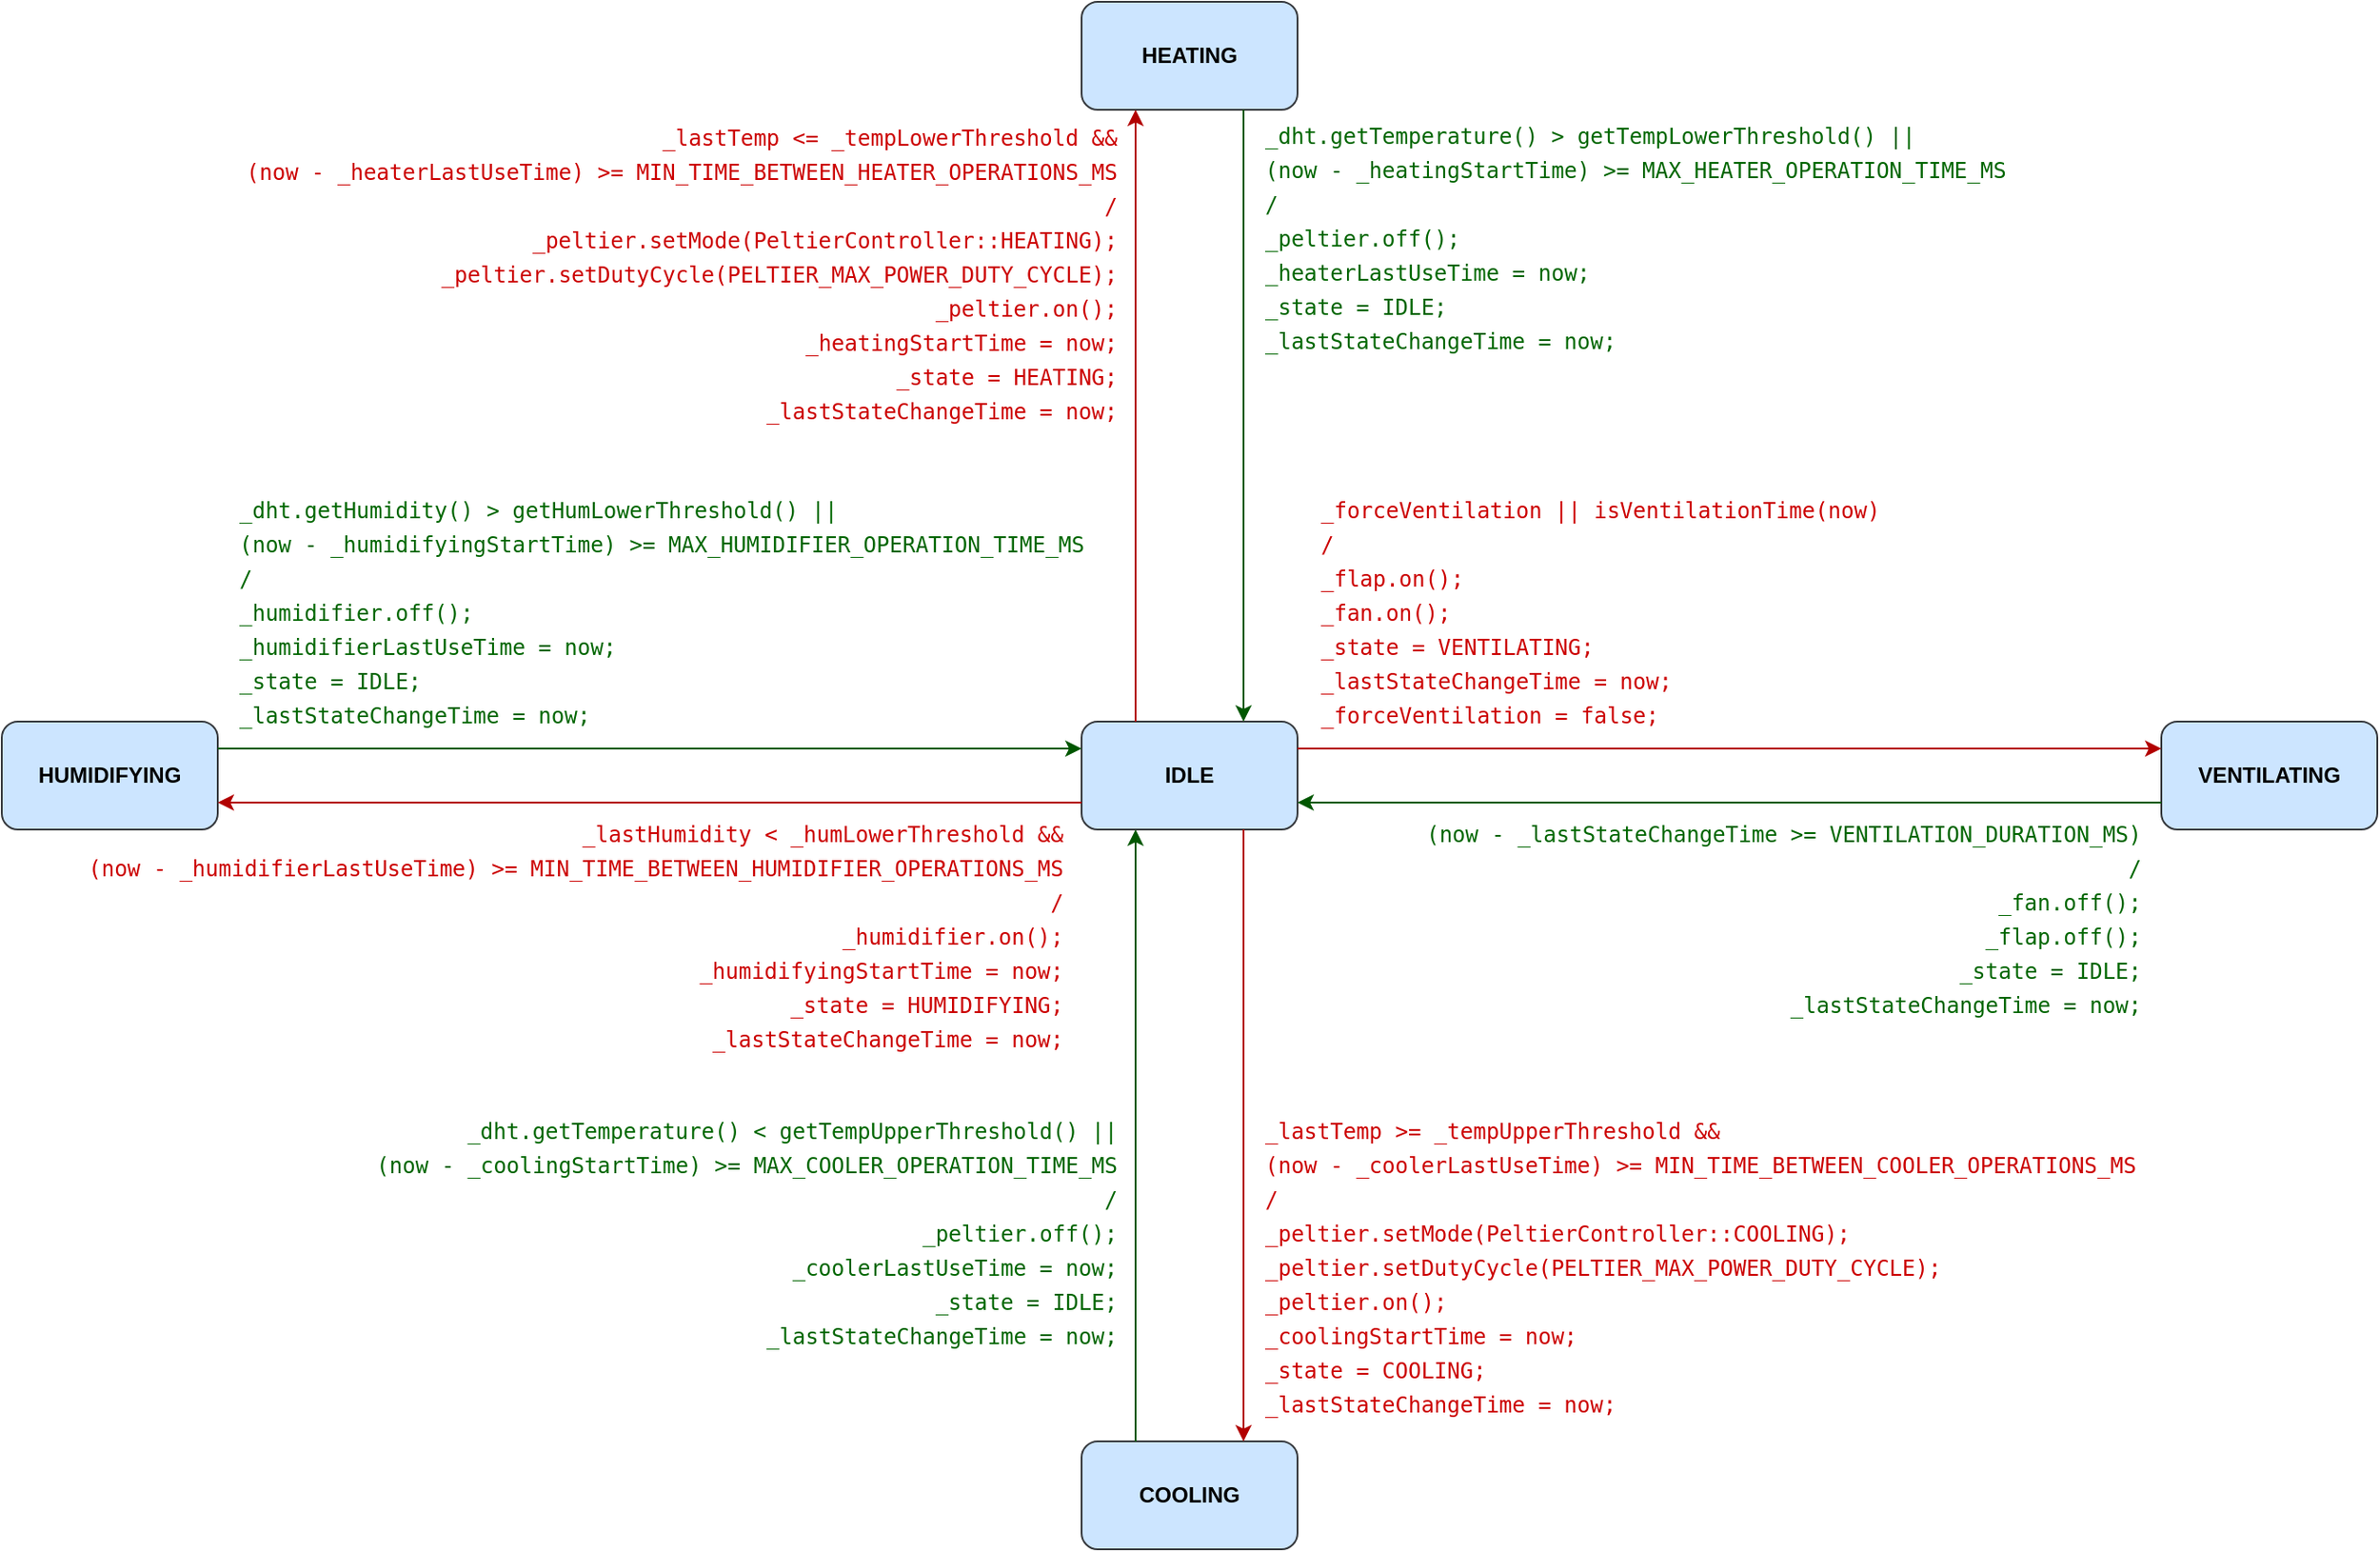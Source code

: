 <mxfile version="27.0.5">
  <diagram name="Page-1" id="0ouRcPtObN_wQ98IP1Oh">
    <mxGraphModel dx="2422" dy="2296" grid="1" gridSize="10" guides="1" tooltips="1" connect="1" arrows="1" fold="1" page="1" pageScale="1" pageWidth="850" pageHeight="1100" math="0" shadow="0">
      <root>
        <mxCell id="0" />
        <mxCell id="1" parent="0" />
        <mxCell id="rywL7MJu8Erwyj4a9i6U-1" value="&lt;font style=&quot;color: rgb(0, 0, 0);&quot;&gt;IDLE&lt;/font&gt;" style="rounded=1;whiteSpace=wrap;html=1;fillColor=#cce5ff;strokeColor=#36393d;fontStyle=1" parent="1" vertex="1">
          <mxGeometry x="555" y="100" width="120" height="60" as="geometry" />
        </mxCell>
        <mxCell id="rywL7MJu8Erwyj4a9i6U-2" value="&lt;font style=&quot;color: rgb(0, 0, 0);&quot;&gt;HUMIDIFYING&lt;/font&gt;" style="rounded=1;whiteSpace=wrap;html=1;fillColor=#cce5ff;strokeColor=#36393d;fontStyle=1" parent="1" vertex="1">
          <mxGeometry x="-45" y="100" width="120" height="60" as="geometry" />
        </mxCell>
        <mxCell id="rywL7MJu8Erwyj4a9i6U-3" value="&lt;font style=&quot;color: rgb(0, 0, 0);&quot;&gt;COOLING&lt;/font&gt;" style="rounded=1;whiteSpace=wrap;html=1;fillColor=#cce5ff;strokeColor=#36393d;fontStyle=1" parent="1" vertex="1">
          <mxGeometry x="555" y="500" width="120" height="60" as="geometry" />
        </mxCell>
        <mxCell id="rywL7MJu8Erwyj4a9i6U-4" value="&lt;font style=&quot;color: rgb(0, 0, 0);&quot;&gt;HEATING&lt;/font&gt;" style="rounded=1;whiteSpace=wrap;html=1;fillColor=#cce5ff;strokeColor=#36393d;fontStyle=1" parent="1" vertex="1">
          <mxGeometry x="555" y="-300" width="120" height="60" as="geometry" />
        </mxCell>
        <mxCell id="rywL7MJu8Erwyj4a9i6U-5" value="&lt;font style=&quot;color: rgb(0, 0, 0);&quot;&gt;VENTILATING&lt;/font&gt;" style="rounded=1;whiteSpace=wrap;html=1;fillColor=#cce5ff;strokeColor=#36393d;fontStyle=1" parent="1" vertex="1">
          <mxGeometry x="1155" y="100" width="120" height="60" as="geometry" />
        </mxCell>
        <mxCell id="rywL7MJu8Erwyj4a9i6U-7" value="" style="endArrow=classic;html=1;rounded=0;exitX=1;exitY=0.25;exitDx=0;exitDy=0;entryX=0;entryY=0.25;entryDx=0;entryDy=0;fillColor=#e51400;strokeColor=#B20000;" parent="1" source="rywL7MJu8Erwyj4a9i6U-1" target="rywL7MJu8Erwyj4a9i6U-5" edge="1">
          <mxGeometry width="50" height="50" relative="1" as="geometry">
            <mxPoint x="675" y="90" as="sourcePoint" />
            <mxPoint x="1075" y="90" as="targetPoint" />
          </mxGeometry>
        </mxCell>
        <mxCell id="5xQOcERZIxtagGMFa1CP-1" value="&lt;div style=&quot;font-family: &amp;quot;Droid Sans Mono&amp;quot;, &amp;quot;monospace&amp;quot;, monospace; line-height: 19px; white-space-collapse: preserve;&quot;&gt;&lt;font style=&quot;font-size: 12px;&quot;&gt;_forceVentilation &lt;span style=&quot;&quot;&gt;||&lt;/span&gt; &lt;span style=&quot;&quot;&gt;isVentilationTime&lt;/span&gt;(now)&lt;/font&gt;&lt;/div&gt;&lt;div style=&quot;font-family: &amp;quot;Droid Sans Mono&amp;quot;, &amp;quot;monospace&amp;quot;, monospace; line-height: 19px; white-space-collapse: preserve;&quot;&gt;&lt;font style=&quot;font-size: 12px;&quot;&gt;/&lt;/font&gt;&lt;/div&gt;&lt;div style=&quot;font-family: &amp;quot;Droid Sans Mono&amp;quot;, &amp;quot;monospace&amp;quot;, monospace; line-height: 19px; white-space-collapse: preserve;&quot;&gt;&lt;div style=&quot;line-height: 19px;&quot;&gt;&lt;div style=&quot;&quot;&gt;&lt;font style=&quot;font-size: 12px;&quot;&gt;&lt;span style=&quot;&quot;&gt;_flap&lt;/span&gt;.&lt;span style=&quot;&quot;&gt;on&lt;/span&gt;();&lt;/font&gt;&lt;/div&gt;&lt;div style=&quot;&quot;&gt;&lt;font style=&quot;font-size: 12px;&quot;&gt;&lt;span style=&quot;&quot;&gt;_fan&lt;/span&gt;.&lt;span style=&quot;&quot;&gt;on&lt;/span&gt;();&lt;/font&gt;&lt;/div&gt;&lt;div style=&quot;&quot;&gt;&lt;font style=&quot;font-size: 12px;&quot;&gt;_state &lt;span style=&quot;&quot;&gt;=&lt;/span&gt; VENTILATING;&lt;/font&gt;&lt;/div&gt;&lt;div style=&quot;&quot;&gt;&lt;font style=&quot;font-size: 12px;&quot;&gt;_lastStateChangeTime &lt;span style=&quot;&quot;&gt;=&lt;/span&gt; now;&lt;/font&gt;&lt;/div&gt;&lt;div style=&quot;&quot;&gt;&lt;font style=&quot;font-size: 12px;&quot;&gt;_forceVentilation &lt;span style=&quot;&quot;&gt;=&lt;/span&gt; &lt;span style=&quot;&quot;&gt;false&lt;/span&gt;;&lt;/font&gt;&lt;/div&gt;&lt;/div&gt;&lt;/div&gt;" style="edgeLabel;html=1;align=left;verticalAlign=middle;resizable=0;points=[];fontSize=10;labelBackgroundColor=none;fontColor=#CC0000;" vertex="1" connectable="0" parent="rywL7MJu8Erwyj4a9i6U-7">
          <mxGeometry x="0.128" y="3" relative="1" as="geometry">
            <mxPoint x="-260" y="-72" as="offset" />
          </mxGeometry>
        </mxCell>
        <mxCell id="rywL7MJu8Erwyj4a9i6U-8" value="" style="endArrow=classic;html=1;rounded=0;exitX=0;exitY=0.75;exitDx=0;exitDy=0;entryX=1;entryY=0.75;entryDx=0;entryDy=0;fillColor=#008a00;strokeColor=#005700;" parent="1" source="rywL7MJu8Erwyj4a9i6U-5" target="rywL7MJu8Erwyj4a9i6U-1" edge="1">
          <mxGeometry width="50" height="50" relative="1" as="geometry">
            <mxPoint x="595" y="150" as="sourcePoint" />
            <mxPoint x="645" y="100" as="targetPoint" />
          </mxGeometry>
        </mxCell>
        <mxCell id="5xQOcERZIxtagGMFa1CP-8" value="&lt;div style=&quot;font-family: &amp;quot;Droid Sans Mono&amp;quot;, &amp;quot;monospace&amp;quot;, monospace; line-height: 19px; white-space-collapse: preserve;&quot;&gt;&lt;div style=&quot;&quot;&gt;&lt;font style=&quot;font-size: 12px;&quot;&gt;(now &lt;span&gt;-&lt;/span&gt; _lastStateChangeTime &lt;span&gt;&amp;gt;=&lt;/span&gt; VENTILATION_DURATION_MS)&lt;/font&gt;&lt;/div&gt;&lt;div style=&quot;&quot;&gt;&lt;font style=&quot;font-size: 12px;&quot;&gt;/&lt;/font&gt;&lt;/div&gt;&lt;div style=&quot;&quot;&gt;&lt;font style=&quot;font-size: 12px;&quot;&gt;                &lt;span&gt;_fan&lt;/span&gt;.&lt;span&gt;off&lt;/span&gt;();&lt;/font&gt;&lt;/div&gt;&lt;div style=&quot;&quot;&gt;&lt;font style=&quot;font-size: 12px;&quot;&gt;                &lt;span&gt;_flap&lt;/span&gt;.&lt;span&gt;off&lt;/span&gt;();&lt;/font&gt;&lt;/div&gt;&lt;div style=&quot;&quot;&gt;&lt;font style=&quot;font-size: 12px;&quot;&gt;                _state &lt;span&gt;=&lt;/span&gt; IDLE;&lt;/font&gt;&lt;/div&gt;&lt;div style=&quot;&quot;&gt;&lt;font style=&quot;font-size: 12px;&quot;&gt;                _lastStateChangeTime &lt;span&gt;=&lt;/span&gt; now;&lt;/font&gt;&lt;/div&gt;&lt;/div&gt;" style="edgeLabel;html=1;align=right;verticalAlign=middle;resizable=0;points=[];labelBackgroundColor=none;fontColor=#006600;" vertex="1" connectable="0" parent="rywL7MJu8Erwyj4a9i6U-8">
          <mxGeometry x="-0.742" y="3" relative="1" as="geometry">
            <mxPoint x="51" y="62" as="offset" />
          </mxGeometry>
        </mxCell>
        <mxCell id="rywL7MJu8Erwyj4a9i6U-11" value="" style="endArrow=classic;html=1;rounded=0;exitX=0.75;exitY=1;exitDx=0;exitDy=0;entryX=0.75;entryY=0;entryDx=0;entryDy=0;fillColor=#008a00;strokeColor=#005700;" parent="1" source="rywL7MJu8Erwyj4a9i6U-4" target="rywL7MJu8Erwyj4a9i6U-1" edge="1">
          <mxGeometry width="50" height="50" relative="1" as="geometry">
            <mxPoint x="595" y="40" as="sourcePoint" />
            <mxPoint x="645" y="-10" as="targetPoint" />
          </mxGeometry>
        </mxCell>
        <mxCell id="5xQOcERZIxtagGMFa1CP-10" value="&lt;div style=&quot;font-family: &amp;quot;Droid Sans Mono&amp;quot;, &amp;quot;monospace&amp;quot;, monospace; line-height: 19px; white-space-collapse: preserve;&quot;&gt;&lt;div style=&quot;&quot;&gt;&lt;font style=&quot;font-size: 12px;&quot;&gt;&lt;span style=&quot;&quot;&gt;_dht&lt;/span&gt;.&lt;span style=&quot;&quot;&gt;getTemperature&lt;/span&gt;() &lt;span style=&quot;&quot;&gt;&amp;gt;&lt;/span&gt; &lt;span style=&quot;&quot;&gt;getTempLowerThreshold&lt;/span&gt;() &lt;span style=&quot;&quot;&gt;||&lt;/span&gt;&lt;/font&gt;&lt;/div&gt;&lt;div style=&quot;&quot;&gt;&lt;font style=&quot;font-size: 12px;&quot;&gt;(now &lt;span style=&quot;&quot;&gt;-&lt;/span&gt; _heatingStartTime) &lt;span style=&quot;&quot;&gt;&amp;gt;=&lt;/span&gt; MAX_HEATER_OPERATION_TIME_MS&lt;/font&gt;&lt;/div&gt;&lt;div style=&quot;&quot;&gt;&lt;font style=&quot;font-size: 12px;&quot;&gt;/&lt;/font&gt;&lt;/div&gt;&lt;div style=&quot;&quot;&gt;&lt;font style=&quot;font-size: 12px;&quot;&gt;&lt;span style=&quot;&quot;&gt;_peltier&lt;/span&gt;.&lt;span style=&quot;&quot;&gt;off&lt;/span&gt;();&lt;/font&gt;&lt;/div&gt;&lt;div style=&quot;&quot;&gt;&lt;font style=&quot;font-size: 12px;&quot;&gt;_heaterLastUseTime &lt;span style=&quot;&quot;&gt;=&lt;/span&gt; now;&lt;/font&gt;&lt;/div&gt;&lt;div style=&quot;&quot;&gt;&lt;font style=&quot;font-size: 12px;&quot;&gt;_state &lt;span style=&quot;&quot;&gt;=&lt;/span&gt; IDLE;&lt;/font&gt;&lt;/div&gt;&lt;div style=&quot;&quot;&gt;&lt;font style=&quot;font-size: 12px;&quot;&gt;_lastStateChangeTime &lt;span style=&quot;&quot;&gt;=&lt;/span&gt; now;&lt;/font&gt;&lt;/div&gt;&lt;/div&gt;" style="edgeLabel;html=1;align=left;verticalAlign=middle;resizable=0;points=[];labelBackgroundColor=none;fontColor=#006600;" vertex="1" connectable="0" parent="rywL7MJu8Erwyj4a9i6U-11">
          <mxGeometry x="-0.583" y="1" relative="1" as="geometry">
            <mxPoint x="9" y="1" as="offset" />
          </mxGeometry>
        </mxCell>
        <mxCell id="rywL7MJu8Erwyj4a9i6U-12" value="" style="endArrow=classic;html=1;rounded=0;entryX=0.25;entryY=1;entryDx=0;entryDy=0;exitX=0.25;exitY=0;exitDx=0;exitDy=0;fillColor=#e51400;strokeColor=#B20000;" parent="1" source="rywL7MJu8Erwyj4a9i6U-1" target="rywL7MJu8Erwyj4a9i6U-4" edge="1">
          <mxGeometry width="50" height="50" relative="1" as="geometry">
            <mxPoint x="595" y="40" as="sourcePoint" />
            <mxPoint x="645" y="-10" as="targetPoint" />
          </mxGeometry>
        </mxCell>
        <mxCell id="5xQOcERZIxtagGMFa1CP-4" value="&lt;div style=&quot;font-family: &amp;quot;Droid Sans Mono&amp;quot;, &amp;quot;monospace&amp;quot;, monospace; line-height: 19px; white-space-collapse: preserve;&quot;&gt;&lt;div style=&quot;&quot;&gt;&lt;font style=&quot;font-size: 12px;&quot;&gt;_lastTemp &lt;span style=&quot;&quot;&gt;&amp;lt;=&lt;/span&gt; _tempLowerThreshold &lt;span style=&quot;&quot;&gt;&amp;amp;&amp;amp;&lt;/span&gt;&lt;/font&gt;&lt;/div&gt;&lt;div style=&quot;&quot;&gt;&lt;font style=&quot;font-size: 12px;&quot;&gt;&lt;span style=&quot;&quot;&gt;(now &lt;/span&gt;&lt;span style=&quot;&quot;&gt;-&lt;/span&gt;&lt;span style=&quot;&quot;&gt; _heaterLastUseTime) &lt;/span&gt;&lt;span style=&quot;&quot;&gt;&amp;gt;=&lt;/span&gt;&lt;span style=&quot;&quot;&gt; MIN_TIME_BETWEEN_HEATER_OPERATIONS_MS&lt;/span&gt;&lt;/font&gt;&lt;/div&gt;&lt;div style=&quot;&quot;&gt;&lt;font style=&quot;font-size: 12px;&quot;&gt;&lt;span style=&quot;&quot;&gt;/&lt;/span&gt;&lt;/font&gt;&lt;/div&gt;&lt;div style=&quot;&quot;&gt;&lt;font style=&quot;font-size: 12px;&quot;&gt;&lt;span style=&quot;&quot;&gt;_peltier&lt;/span&gt;.&lt;span style=&quot;&quot;&gt;setMode&lt;/span&gt;(&lt;span style=&quot;&quot;&gt;PeltierController&lt;/span&gt;::HEATING);&lt;/font&gt;&lt;/div&gt;&lt;div style=&quot;&quot;&gt;&lt;font style=&quot;font-size: 12px;&quot;&gt;&lt;span style=&quot;&quot;&gt;_peltier&lt;/span&gt;.&lt;span style=&quot;&quot;&gt;setDutyCycle&lt;/span&gt;(PELTIER_MAX_POWER_DUTY_CYCLE);&lt;/font&gt;&lt;/div&gt;&lt;div style=&quot;&quot;&gt;&lt;font style=&quot;font-size: 12px;&quot;&gt;&lt;span style=&quot;&quot;&gt;_peltier&lt;/span&gt;.&lt;span style=&quot;&quot;&gt;on&lt;/span&gt;();&lt;/font&gt;&lt;/div&gt;&lt;div style=&quot;&quot;&gt;&lt;font style=&quot;font-size: 12px;&quot;&gt;_heatingStartTime &lt;span style=&quot;&quot;&gt;=&lt;/span&gt; now;&lt;/font&gt;&lt;/div&gt;&lt;div style=&quot;&quot;&gt;&lt;font style=&quot;font-size: 12px;&quot;&gt;_state &lt;span style=&quot;&quot;&gt;=&lt;/span&gt; HEATING;&lt;/font&gt;&lt;/div&gt;&lt;div style=&quot;&quot;&gt;&lt;font style=&quot;font-size: 12px;&quot;&gt;_lastStateChangeTime &lt;span style=&quot;&quot;&gt;=&lt;/span&gt; now;&lt;/font&gt;&lt;/div&gt;&lt;/div&gt;" style="edgeLabel;html=1;align=right;verticalAlign=middle;resizable=0;points=[];labelBackgroundColor=none;fontColor=#CC0000;" vertex="1" connectable="0" parent="rywL7MJu8Erwyj4a9i6U-12">
          <mxGeometry x="-0.267" y="2" relative="1" as="geometry">
            <mxPoint x="-8" y="-124" as="offset" />
          </mxGeometry>
        </mxCell>
        <mxCell id="rywL7MJu8Erwyj4a9i6U-13" value="" style="endArrow=classic;html=1;rounded=0;entryX=0.75;entryY=0;entryDx=0;entryDy=0;exitX=0.75;exitY=1;exitDx=0;exitDy=0;fillColor=#e51400;strokeColor=#B20000;" parent="1" source="rywL7MJu8Erwyj4a9i6U-1" target="rywL7MJu8Erwyj4a9i6U-3" edge="1">
          <mxGeometry width="50" height="50" relative="1" as="geometry">
            <mxPoint x="585" y="210" as="sourcePoint" />
            <mxPoint x="595" y="230" as="targetPoint" />
          </mxGeometry>
        </mxCell>
        <mxCell id="5xQOcERZIxtagGMFa1CP-3" value="&lt;div style=&quot;font-family: &amp;quot;Droid Sans Mono&amp;quot;, &amp;quot;monospace&amp;quot;, monospace; line-height: 19px; white-space-collapse: preserve;&quot;&gt;&lt;div style=&quot;&quot;&gt;&lt;span&gt;&lt;font style=&quot;font-size: 12px;&quot;&gt;_lastTemp &lt;span style=&quot;&quot;&gt;&amp;gt;=&lt;/span&gt; _tempUpperThreshold &lt;span style=&quot;&quot;&gt;&amp;amp;&amp;amp;&lt;/span&gt;&lt;/font&gt;&lt;/span&gt;&lt;/div&gt;&lt;div style=&quot;&quot;&gt;&lt;span&gt;&lt;span style=&quot;font-size: 12px;&quot;&gt;(now &lt;/span&gt;&lt;span style=&quot;font-size: 12px;&quot;&gt;-&lt;/span&gt;&lt;span style=&quot;font-size: 12px;&quot;&gt; _coolerLastUseTime) &lt;/span&gt;&lt;span style=&quot;font-size: 12px;&quot;&gt;&amp;gt;=&lt;/span&gt;&lt;span style=&quot;font-size: 12px;&quot;&gt; MIN_TIME_BETWEEN_COOLER_OPERATIONS_MS&lt;/span&gt;&lt;/span&gt;&lt;/div&gt;&lt;div style=&quot;&quot;&gt;&lt;font style=&quot;font-size: 12px;&quot;&gt;/&lt;/font&gt;&lt;/div&gt;&lt;div style=&quot;&quot;&gt;&lt;font style=&quot;font-size: 12px;&quot;&gt;&lt;span style=&quot;&quot;&gt;_peltier&lt;/span&gt;.&lt;span style=&quot;&quot;&gt;setMode&lt;/span&gt;(&lt;span style=&quot;&quot;&gt;PeltierController&lt;/span&gt;::COOLING);&lt;/font&gt;&lt;/div&gt;&lt;div style=&quot;&quot;&gt;&lt;font style=&quot;font-size: 12px;&quot;&gt;&lt;span style=&quot;&quot;&gt;_peltier&lt;/span&gt;.&lt;span style=&quot;&quot;&gt;setDutyCycle&lt;/span&gt;(PELTIER_MAX_POWER_DUTY_CYCLE);&lt;/font&gt;&lt;/div&gt;&lt;div style=&quot;&quot;&gt;&lt;font style=&quot;font-size: 12px;&quot;&gt;&lt;span style=&quot;&quot;&gt;_peltier&lt;/span&gt;.&lt;span style=&quot;&quot;&gt;on&lt;/span&gt;();&lt;/font&gt;&lt;/div&gt;&lt;div style=&quot;&quot;&gt;&lt;font style=&quot;font-size: 12px;&quot;&gt;_coolingStartTime &lt;span style=&quot;&quot;&gt;=&lt;/span&gt; now;&lt;/font&gt;&lt;/div&gt;&lt;div style=&quot;&quot;&gt;&lt;font style=&quot;font-size: 12px;&quot;&gt;_state &lt;span style=&quot;&quot;&gt;=&lt;/span&gt; COOLING;&lt;/font&gt;&lt;/div&gt;&lt;div style=&quot;&quot;&gt;&lt;font style=&quot;font-size: 12px;&quot;&gt;_lastStateChangeTime &lt;span style=&quot;&quot;&gt;=&lt;/span&gt; now;&lt;/font&gt;&lt;/div&gt;&lt;/div&gt;" style="edgeLabel;html=1;align=left;verticalAlign=middle;resizable=0;points=[];labelBackgroundColor=none;fontColor=#CC0000;" vertex="1" connectable="0" parent="rywL7MJu8Erwyj4a9i6U-13">
          <mxGeometry x="-0.348" y="4" relative="1" as="geometry">
            <mxPoint x="6" y="133" as="offset" />
          </mxGeometry>
        </mxCell>
        <mxCell id="rywL7MJu8Erwyj4a9i6U-14" value="" style="endArrow=classic;html=1;rounded=0;exitX=0.25;exitY=0;exitDx=0;exitDy=0;entryX=0.25;entryY=1;entryDx=0;entryDy=0;fillColor=#008a00;strokeColor=#005700;" parent="1" source="rywL7MJu8Erwyj4a9i6U-3" target="rywL7MJu8Erwyj4a9i6U-1" edge="1">
          <mxGeometry width="50" height="50" relative="1" as="geometry">
            <mxPoint x="585" y="220" as="sourcePoint" />
            <mxPoint x="635" y="170" as="targetPoint" />
          </mxGeometry>
        </mxCell>
        <mxCell id="5xQOcERZIxtagGMFa1CP-9" value="&lt;div style=&quot;font-family: &amp;quot;Droid Sans Mono&amp;quot;, &amp;quot;monospace&amp;quot;, monospace; line-height: 19px; white-space-collapse: preserve;&quot;&gt;&lt;div style=&quot;&quot;&gt;&lt;font style=&quot;font-size: 12px;&quot;&gt;&lt;span style=&quot;&quot;&gt;_dht&lt;/span&gt;.&lt;span style=&quot;&quot;&gt;getTemperature&lt;/span&gt;() &lt;span style=&quot;&quot;&gt;&amp;lt;&lt;/span&gt; &lt;span style=&quot;&quot;&gt;getTempUpperThreshold&lt;/span&gt;() &lt;span style=&quot;&quot;&gt;||&lt;/span&gt;&lt;/font&gt;&lt;/div&gt;&lt;div style=&quot;&quot;&gt;&lt;font style=&quot;font-size: 12px;&quot;&gt;                (now &lt;span style=&quot;&quot;&gt;-&lt;/span&gt; _coolingStartTime) &lt;span style=&quot;&quot;&gt;&amp;gt;=&lt;/span&gt; MAX_COOLER_OPERATION_TIME_MS&lt;/font&gt;&lt;/div&gt;&lt;div style=&quot;&quot;&gt;&lt;font style=&quot;font-size: 12px;&quot;&gt;/&lt;/font&gt;&lt;/div&gt;&lt;div style=&quot;&quot;&gt;&lt;font style=&quot;font-size: 12px;&quot;&gt;                &lt;span style=&quot;&quot;&gt;_peltier&lt;/span&gt;.&lt;span style=&quot;&quot;&gt;off&lt;/span&gt;();&lt;/font&gt;&lt;/div&gt;&lt;div style=&quot;&quot;&gt;&lt;font style=&quot;font-size: 12px;&quot;&gt;                _coolerLastUseTime &lt;span style=&quot;&quot;&gt;=&lt;/span&gt; now;&lt;/font&gt;&lt;/div&gt;&lt;div style=&quot;&quot;&gt;&lt;font style=&quot;font-size: 12px;&quot;&gt;                _state &lt;span style=&quot;&quot;&gt;=&lt;/span&gt; IDLE;&lt;/font&gt;&lt;/div&gt;&lt;div style=&quot;&quot;&gt;&lt;font style=&quot;font-size: 12px;&quot;&gt;                _lastStateChangeTime &lt;span style=&quot;&quot;&gt;=&lt;/span&gt; now;&lt;/font&gt;&lt;/div&gt;&lt;/div&gt;" style="edgeLabel;html=1;align=right;verticalAlign=middle;resizable=0;points=[];labelBackgroundColor=none;fontColor=#006600;" vertex="1" connectable="0" parent="rywL7MJu8Erwyj4a9i6U-14">
          <mxGeometry x="-0.422" y="-2" relative="1" as="geometry">
            <mxPoint x="-12" y="-17" as="offset" />
          </mxGeometry>
        </mxCell>
        <mxCell id="rywL7MJu8Erwyj4a9i6U-15" value="" style="endArrow=classic;html=1;rounded=0;exitX=0;exitY=0.75;exitDx=0;exitDy=0;entryX=1;entryY=0.75;entryDx=0;entryDy=0;fillColor=#e51400;strokeColor=#B20000;" parent="1" source="rywL7MJu8Erwyj4a9i6U-1" target="rywL7MJu8Erwyj4a9i6U-2" edge="1">
          <mxGeometry width="50" height="50" relative="1" as="geometry">
            <mxPoint x="565" y="220" as="sourcePoint" />
            <mxPoint x="615" y="170" as="targetPoint" />
          </mxGeometry>
        </mxCell>
        <mxCell id="5xQOcERZIxtagGMFa1CP-7" value="&lt;div style=&quot;font-family: &amp;quot;Droid Sans Mono&amp;quot;, &amp;quot;monospace&amp;quot;, monospace; line-height: 19px; white-space-collapse: preserve;&quot;&gt;&lt;div style=&quot;&quot;&gt;&lt;font style=&quot;font-size: 12px;&quot;&gt;_lastHumidity &lt;span style=&quot;&quot;&gt;&amp;lt;&lt;/span&gt; _humLowerThreshold &lt;span style=&quot;&quot;&gt;&amp;amp;&amp;amp;&lt;/span&gt;&lt;/font&gt;&lt;/div&gt;&lt;div style=&quot;&quot;&gt;&lt;font style=&quot;font-size: 12px;&quot;&gt;(now &lt;span style=&quot;&quot;&gt;-&lt;/span&gt; _humidifierLastUseTime) &lt;span style=&quot;&quot;&gt;&amp;gt;=&lt;/span&gt; MIN_TIME_BETWEEN_HUMIDIFIER_OPERATIONS_MS&lt;/font&gt;&lt;/div&gt;&lt;div style=&quot;&quot;&gt;&lt;font style=&quot;font-size: 12px;&quot;&gt;/&lt;/font&gt;&lt;/div&gt;&lt;div style=&quot;&quot;&gt;&lt;font style=&quot;font-size: 12px;&quot;&gt;                &lt;span style=&quot;&quot;&gt;_humidifier&lt;/span&gt;.&lt;span style=&quot;&quot;&gt;on&lt;/span&gt;();&lt;/font&gt;&lt;/div&gt;&lt;div style=&quot;&quot;&gt;&lt;font style=&quot;font-size: 12px;&quot;&gt;                _humidifyingStartTime &lt;span style=&quot;&quot;&gt;=&lt;/span&gt; now;&lt;/font&gt;&lt;/div&gt;&lt;div style=&quot;&quot;&gt;&lt;font style=&quot;font-size: 12px;&quot;&gt;                _state &lt;span style=&quot;&quot;&gt;=&lt;/span&gt; HUMIDIFYING;&lt;/font&gt;&lt;/div&gt;&lt;div style=&quot;&quot;&gt;&lt;font style=&quot;font-size: 12px;&quot;&gt;                _lastStateChangeTime &lt;span style=&quot;&quot;&gt;=&lt;/span&gt; now;&lt;/font&gt;&lt;/div&gt;&lt;/div&gt;" style="edgeLabel;html=1;align=right;verticalAlign=middle;resizable=0;points=[];labelBackgroundColor=none;fontColor=#CC0000;" vertex="1" connectable="0" parent="rywL7MJu8Erwyj4a9i6U-15">
          <mxGeometry x="0.058" y="1" relative="1" as="geometry">
            <mxPoint x="244" y="74" as="offset" />
          </mxGeometry>
        </mxCell>
        <mxCell id="rywL7MJu8Erwyj4a9i6U-16" value="" style="endArrow=classic;html=1;rounded=0;exitX=1;exitY=0.25;exitDx=0;exitDy=0;entryX=0;entryY=0.25;entryDx=0;entryDy=0;fillColor=#008a00;strokeColor=#005700;" parent="1" source="rywL7MJu8Erwyj4a9i6U-2" target="rywL7MJu8Erwyj4a9i6U-1" edge="1">
          <mxGeometry width="50" height="50" relative="1" as="geometry">
            <mxPoint x="565" y="220" as="sourcePoint" />
            <mxPoint x="615" y="170" as="targetPoint" />
          </mxGeometry>
        </mxCell>
        <mxCell id="5xQOcERZIxtagGMFa1CP-11" value="&lt;div style=&quot;font-family: &amp;quot;Droid Sans Mono&amp;quot;, &amp;quot;monospace&amp;quot;, monospace; line-height: 19px; white-space-collapse: preserve;&quot;&gt;&lt;div style=&quot;&quot;&gt;&lt;font style=&quot;font-size: 12px;&quot;&gt;&lt;span style=&quot;&quot;&gt;_dht&lt;/span&gt;.&lt;span style=&quot;&quot;&gt;getHumidity&lt;/span&gt;() &lt;span style=&quot;&quot;&gt;&amp;gt;&lt;/span&gt; &lt;span style=&quot;&quot;&gt;getHumLowerThreshold&lt;/span&gt;() &lt;span style=&quot;&quot;&gt;||&lt;/span&gt;&lt;/font&gt;&lt;/div&gt;&lt;div style=&quot;&quot;&gt;&lt;font style=&quot;font-size: 12px;&quot;&gt;(now &lt;span style=&quot;&quot;&gt;-&lt;/span&gt; _humidifyingStartTime) &lt;span style=&quot;&quot;&gt;&amp;gt;=&lt;/span&gt; MAX_HUMIDIFIER_OPERATION_TIME_MS&lt;/font&gt;&lt;/div&gt;&lt;div style=&quot;&quot;&gt;&lt;font style=&quot;font-size: 12px;&quot;&gt;/&lt;/font&gt;&lt;/div&gt;&lt;div style=&quot;&quot;&gt;&lt;font style=&quot;font-size: 12px;&quot;&gt;&lt;span style=&quot;&quot;&gt;_humidifier&lt;/span&gt;.&lt;span style=&quot;&quot;&gt;off&lt;/span&gt;();&lt;/font&gt;&lt;/div&gt;&lt;div style=&quot;&quot;&gt;&lt;font style=&quot;font-size: 12px;&quot;&gt;_humidifierLastUseTime &lt;span style=&quot;&quot;&gt;=&lt;/span&gt; now;&lt;/font&gt;&lt;/div&gt;&lt;div style=&quot;&quot;&gt;&lt;font style=&quot;font-size: 12px;&quot;&gt;_state &lt;span style=&quot;&quot;&gt;=&lt;/span&gt; IDLE;&lt;/font&gt;&lt;/div&gt;&lt;div style=&quot;&quot;&gt;&lt;font style=&quot;font-size: 12px;&quot;&gt;_lastStateChangeTime &lt;span style=&quot;&quot;&gt;=&lt;/span&gt; now;&lt;/font&gt;&lt;/div&gt;&lt;/div&gt;" style="edgeLabel;html=1;align=left;verticalAlign=middle;resizable=0;points=[];labelBackgroundColor=none;fontColor=#006600;" vertex="1" connectable="0" parent="rywL7MJu8Erwyj4a9i6U-16">
          <mxGeometry x="0.009" y="1" relative="1" as="geometry">
            <mxPoint x="-232" y="-74" as="offset" />
          </mxGeometry>
        </mxCell>
      </root>
    </mxGraphModel>
  </diagram>
</mxfile>
